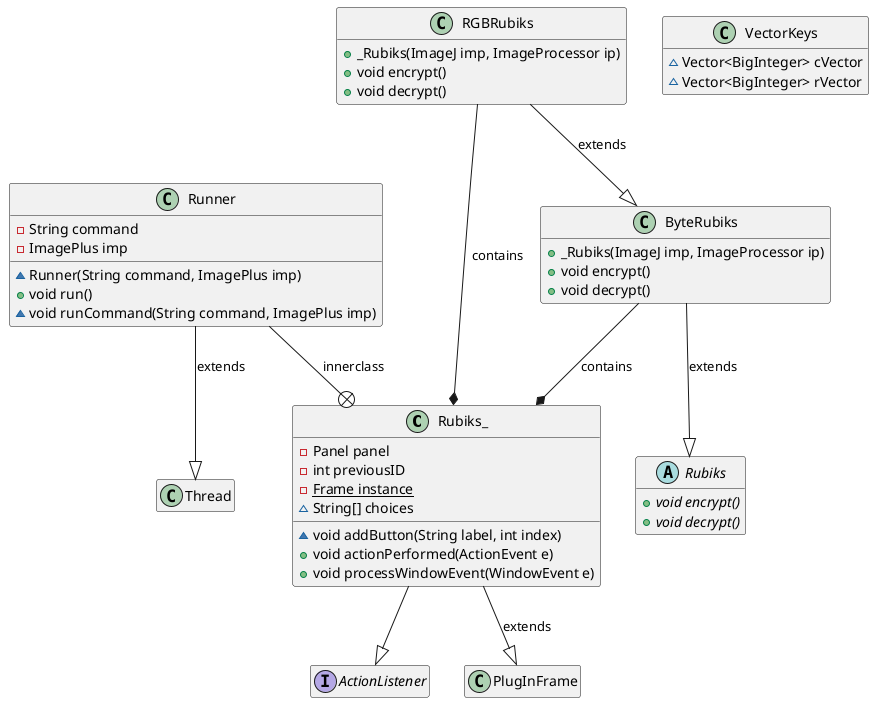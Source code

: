 @startuml
class Rubiks_ {
    - Panel panel
    - int previousID
    {static} - Frame instance
    ~ String[] choices

    ~ void addButton(String label, int index)
    + void actionPerformed(ActionEvent e)
    + void processWindowEvent(WindowEvent e)
}
class Runner {
    - String command
    - ImagePlus imp
    ~Runner(String command, ImagePlus imp)
    + void run()
    ~ void runCommand(String command, ImagePlus imp)

}
class ByteRubiks {
    + _Rubiks(ImageJ imp, ImageProcessor ip)
    + void encrypt()
    + void decrypt()

}
class RGBRubiks {
    + _Rubiks(ImageJ imp, ImageProcessor ip)
    + void encrypt()
    + void decrypt()

}
class VectorKeys {
    ~ Vector<BigInteger> cVector
    ~ Vector<BigInteger> rVector
}
abstract class Rubiks {
    {abstract} + void encrypt()
    {abstract} + void decrypt()
}
interface ActionListener
class PlugInFrame
class Thread


RGBRubiks --|> ByteRubiks  : extends
RGBRubiks --* Rubiks_ : contains

ByteRubiks --* Rubiks_ : contains
ByteRubiks --|> Rubiks : extends

Rubiks_ --|> PlugInFrame : extends
Rubiks_ --|> ActionListener

Runner --+ Rubiks_ : innerclass
Runner --|> Thread : extends

hide empty members
@enduml